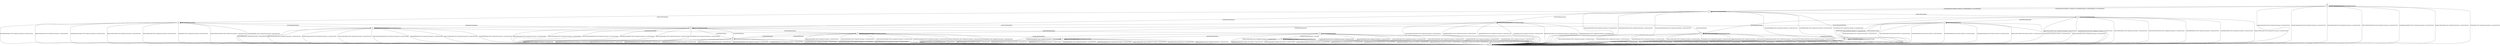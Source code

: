 digraph {
__start0 [label="" shape="none"];
__start0 -> s9;
s9
s0
s1
s2
s3
s4
s5
s6
s7
s8
s10
s11
s12
s13
s14
s15
s9 -> s15 [label="ApplicationData/Alert Fatal (Unexpected message) & ConnectionClosed"]
s9 -> s9 [label="ApplicationDataEmpty/Empty"]
s9 -> s15 [label="ChangeCipherSpec/Alert Fatal (Unexpected message) & ConnectionClosed"]
s9 -> s15 [label="ClientCertificate/Alert Fatal (Unexpected message) & ConnectionClosed"]
s9 -> s15 [label="ClientCertificateVerify/Alert Fatal (Unexpected message) & ConnectionClosed"]
s9 -> s11 [label="ClientHelloDHE/ServerHello & Certificate & ServerKeyExchange & CertificateRequest & ServerHelloDone"]
s9 -> s11 [label="ClientHelloRSA/ServerHello Certificate & CertificateRequest & ServerHelloDone"]
s9 -> s15 [label="ClientKeyExchange/Alert Fatal (Unexpected message) & ConnectionClosed"]
s9 -> s15 [label="EmptyCertificate/Alert Fatal (Unexpected message) & ConnectionClosed"]
s9 -> s15 [label="Finished/Alert Fatal (Unexpected message) & ConnectionClosed"]
s9 -> s9 [label="HeartbeatRequest/Empty"]
s0 -> s15 [label="ApplicationData/Alert Fatal (Unexpected message) & ConnectionClosed"]
s0 -> s15 [label="ApplicationDataEmpty/Alert Fatal (Unexpected message) & ConnectionClosed"]
s0 -> s15 [label="ChangeCipherSpec/Alert Fatal (Unexpected message) & ConnectionClosed"]
s0 -> s15 [label="ClientCertificate/Alert Fatal (Unexpected message) & ConnectionClosed"]
s0 -> s15 [label="ClientCertificateVerify/Alert Fatal (Unexpected message) & ConnectionClosed"]
s0 -> s15 [label="ClientHelloDHE/Alert Fatal (Unexpected message) & ConnectionClosed"]
s0 -> s15 [label="ClientHelloRSA/Alert Fatal (Unexpected message) & ConnectionClosed"]
s0 -> s15 [label="ClientKeyExchange/Alert Fatal (Unexpected message) & ConnectionClosed"]
s0 -> s15 [label="EmptyCertificate/Alert Fatal (Unexpected message) & ConnectionClosed"]
s0 -> s15 [label="Finished/Alert Fatal (Unexpected message) & ConnectionClosed"]
s0 -> s15 [label="HeartbeatRequest/Alert Fatal (Unexpected message) & ConnectionClosed"]
s1 -> s15 [label="ApplicationData/Alert Fatal (Unexpected message) & ConnectionClosed"]
s1 -> s1 [label="ApplicationDataEmpty/Empty"]
s1 -> s15 [label="ChangeCipherSpec/Alert Fatal (Unexpected message) & ConnectionClosed"]
s1 -> s15 [label="ClientCertificate/Alert Fatal (Record overflow) & ConnectionClosed"]
s1 -> s15 [label="ClientCertificateVerify/Alert Fatal (Internal error) & ConnectionClosed"]
s1 -> s15 [label="ClientHelloDHE/Alert Fatal (Record overflow) & ConnectionClosed"]
s1 -> s15 [label="ClientHelloRSA/Alert Fatal (Record overflow) & ConnectionClosed"]
s1 -> s15 [label="ClientKeyExchange/Alert Fatal (Record overflow) & ConnectionClosed"]
s1 -> s15 [label="EmptyCertificate/Alert Fatal (Record overflow) & ConnectionClosed"]
s1 -> s15 [label="Finished/Alert Fatal (Record overflow) & ConnectionClosed"]
s1 -> s1 [label="HeartbeatRequest/Empty"]
s2 -> s15 [label="ApplicationData/Alert Fatal (Unexpected message) & ConnectionClosed"]
s2 -> s2 [label="ApplicationDataEmpty/Empty"]
s2 -> s15 [label="ChangeCipherSpec/Alert Fatal (Unexpected message) & ConnectionClosed"]
s2 -> s15 [label="ClientCertificate/Alert Fatal (Record overflow) & ConnectionClosed"]
s2 -> s13 [label="ClientCertificateVerify/Empty"]
s2 -> s15 [label="ClientHelloDHE/Alert Fatal (Record overflow) & ConnectionClosed"]
s2 -> s15 [label="ClientHelloRSA/Alert Fatal (Record overflow) & ConnectionClosed"]
s2 -> s15 [label="ClientKeyExchange/Alert Fatal (Record overflow) & ConnectionClosed"]
s2 -> s15 [label="EmptyCertificate/Alert Fatal (Record overflow) & ConnectionClosed"]
s2 -> s15 [label="Finished/Alert Fatal (Record overflow) & ConnectionClosed"]
s2 -> s1 [label="HeartbeatRequest/Empty"]
s3 -> s15 [label="ApplicationData/Alert Fatal (Unexpected message) & ConnectionClosed"]
s3 -> s3 [label="ApplicationDataEmpty/Empty"]
s3 -> s15 [label="ChangeCipherSpec/Alert Fatal (Unexpected message) & ConnectionClosed"]
s3 -> s15 [label="ClientCertificate/Alert Fatal (Unexpected message) & ConnectionClosed"]
s3 -> s15 [label="ClientCertificateVerify/Alert Fatal (Unexpected message) & ConnectionClosed"]
s3 -> s15 [label="ClientHelloDHE/Alert Fatal (Unexpected message) & ConnectionClosed"]
s3 -> s15 [label="ClientHelloRSA/Alert Fatal (Unexpected message) & ConnectionClosed"]
s3 -> s15 [label="ClientKeyExchange/Alert Fatal (Unexpected message) & ConnectionClosed"]
s3 -> s15 [label="EmptyCertificate/Alert Fatal (Unexpected message) & ConnectionClosed"]
s3 -> s15 [label="Finished/Alert Fatal (Internal error) & ConnectionClosed"]
s3 -> s3 [label="HeartbeatRequest/Empty"]
s4 -> s15 [label="ApplicationData/Alert Fatal (Unexpected message) & ConnectionClosed"]
s4 -> s4 [label="ApplicationDataEmpty/Empty"]
s4 -> s15 [label="ChangeCipherSpec/Alert Fatal (Unexpected message) & ConnectionClosed"]
s4 -> s15 [label="ClientCertificate/Alert Fatal (Unexpected message) & ConnectionClosed"]
s4 -> s15 [label="ClientCertificateVerify/Alert Fatal (Unexpected message) & ConnectionClosed"]
s4 -> s15 [label="ClientHelloDHE/Alert Fatal (Unexpected message) & ConnectionClosed"]
s4 -> s15 [label="ClientHelloRSA/Alert Fatal (Unexpected message) & ConnectionClosed"]
s4 -> s15 [label="ClientKeyExchange/Alert Fatal (Unexpected message) & ConnectionClosed"]
s4 -> s15 [label="EmptyCertificate/Alert Fatal (Unexpected message) & ConnectionClosed"]
s4 -> s14 [label="Finished/ChangeCipherSpec & Finished"]
s4 -> s3 [label="HeartbeatRequest/Empty"]
s5 -> s15 [label="ApplicationData/Alert Fatal (Unexpected message) & ConnectionClosed"]
s5 -> s5 [label="ApplicationDataEmpty/Empty"]
s5 -> s15 [label="ChangeCipherSpec/Alert Fatal (Unexpected message) & ConnectionClosed"]
s5 -> s15 [label="ClientCertificate/Alert Fatal (Unexpected message) & ConnectionClosed"]
s5 -> s15 [label="ClientCertificateVerify/Alert Fatal (Unexpected message) & ConnectionClosed"]
s5 -> s15 [label="ClientHelloDHE/Alert Fatal (Unexpected message) & ConnectionClosed"]
s5 -> s15 [label="ClientHelloRSA/Alert Fatal (Unexpected message) & ConnectionClosed"]
s5 -> s1 [label="ClientKeyExchange/Empty"]
s5 -> s15 [label="EmptyCertificate/Alert Fatal (Unexpected message) & ConnectionClosed"]
s5 -> s15 [label="Finished/Alert Fatal (Unexpected message) & ConnectionClosed"]
s5 -> s5 [label="HeartbeatRequest/Empty"]
s6 -> s15 [label="ApplicationData/Alert Fatal (Unexpected message) & ConnectionClosed"]
s6 -> s6 [label="ApplicationDataEmpty/Empty"]
s6 -> s15 [label="ChangeCipherSpec/Alert Fatal (Unexpected message) & ConnectionClosed"]
s6 -> s15 [label="ClientCertificate/Alert Fatal (Unexpected message) & ConnectionClosed"]
s6 -> s15 [label="ClientCertificateVerify/Alert Fatal (Unexpected message) & ConnectionClosed"]
s6 -> s15 [label="ClientHelloDHE/Alert Fatal (Unexpected message) & ConnectionClosed"]
s6 -> s15 [label="ClientHelloRSA/Alert Fatal (Unexpected message) & ConnectionClosed"]
s6 -> s2 [label="ClientKeyExchange/Empty"]
s6 -> s15 [label="EmptyCertificate/Alert Fatal (Unexpected message) & ConnectionClosed"]
s6 -> s15 [label="Finished/Alert Fatal (Unexpected message) & ConnectionClosed"]
s6 -> s5 [label="HeartbeatRequest/Empty"]
s7 -> s15 [label="ApplicationData/Alert Fatal (Unexpected message) & ConnectionClosed"]
s7 -> s7 [label="ApplicationDataEmpty/Empty"]
s7 -> s15 [label="ChangeCipherSpec/Alert Fatal (Unexpected message) & ConnectionClosed"]
s7 -> s15 [label="ClientCertificate/Alert Fatal (Unexpected message) & ConnectionClosed"]
s7 -> s15 [label="ClientCertificateVerify/Alert Fatal (Unexpected message) & ConnectionClosed"]
s7 -> s15 [label="ClientHelloDHE/Alert Fatal (Unexpected message) & ConnectionClosed"]
s7 -> s15 [label="ClientHelloRSA/Alert Fatal (Unexpected message) & ConnectionClosed"]
s7 -> s12 [label="ClientKeyExchange/Empty"]
s7 -> s15 [label="EmptyCertificate/Alert Fatal (Unexpected message) & ConnectionClosed"]
s7 -> s15 [label="Finished/Alert Fatal (Unexpected message) & ConnectionClosed"]
s7 -> s7 [label="HeartbeatRequest/Empty"]
s8 -> s15 [label="ApplicationData/Alert Fatal (Unexpected message) & ConnectionClosed"]
s8 -> s8 [label="ApplicationDataEmpty/Empty"]
s8 -> s15 [label="ChangeCipherSpec/Alert Fatal (Unexpected message) & ConnectionClosed"]
s8 -> s15 [label="ClientCertificate/Alert Fatal (Unexpected message) & ConnectionClosed"]
s8 -> s15 [label="ClientCertificateVerify/Alert Fatal (Unexpected message) & ConnectionClosed"]
s8 -> s15 [label="ClientHelloDHE/Alert Fatal (Unexpected message) & ConnectionClosed"]
s8 -> s15 [label="ClientHelloRSA/Alert Fatal (Unexpected message) & ConnectionClosed"]
s8 -> s13 [label="ClientKeyExchange/Empty"]
s8 -> s15 [label="EmptyCertificate/Alert Fatal (Unexpected message) & ConnectionClosed"]
s8 -> s15 [label="Finished/Alert Fatal (Unexpected message) & ConnectionClosed"]
s8 -> s7 [label="HeartbeatRequest/Empty"]
s10 -> s15 [label="ApplicationData/Alert Fatal (Unexpected message) & ConnectionClosed"]
s10 -> s10 [label="ApplicationDataEmpty/Empty"]
s10 -> s15 [label="ChangeCipherSpec/Alert Fatal (Unexpected message) & ConnectionClosed"]
s10 -> s5 [label="ClientCertificate/Empty"]
s10 -> s15 [label="ClientCertificateVerify/Alert Fatal (Unexpected message) & ConnectionClosed"]
s10 -> s15 [label="ClientHelloDHE/Alert Fatal (Unexpected message) & ConnectionClosed"]
s10 -> s15 [label="ClientHelloRSA/Alert Fatal (Unexpected message) & ConnectionClosed"]
s10 -> s12 [label="ClientKeyExchange/Empty"]
s10 -> s7 [label="EmptyCertificate/Empty"]
s10 -> s15 [label="Finished/Alert Fatal (Unexpected message) & ConnectionClosed"]
s10 -> s10 [label="HeartbeatRequest/Empty"]
s11 -> s15 [label="ApplicationData/Alert Fatal (Unexpected message) & ConnectionClosed"]
s11 -> s11 [label="ApplicationDataEmpty/Empty"]
s11 -> s15 [label="ChangeCipherSpec/Alert Fatal (Unexpected message) & ConnectionClosed"]
s11 -> s6 [label="ClientCertificate/Empty"]
s11 -> s15 [label="ClientCertificateVerify/Alert Fatal (Unexpected message) & ConnectionClosed"]
s11 -> s15 [label="ClientHelloDHE/Alert Fatal (Unexpected message) & ConnectionClosed"]
s11 -> s15 [label="ClientHelloRSA/Alert Fatal (Unexpected message) & ConnectionClosed"]
s11 -> s13 [label="ClientKeyExchange/Empty"]
s11 -> s8 [label="EmptyCertificate/Empty"]
s11 -> s15 [label="Finished/Alert Fatal (Unexpected message) & ConnectionClosed"]
s11 -> s10 [label="HeartbeatRequest/Empty"]
s12 -> s15 [label="ApplicationData/Alert Fatal (Unexpected message) & ConnectionClosed"]
s12 -> s12 [label="ApplicationDataEmpty/Empty"]
s12 -> s3 [label="ChangeCipherSpec/Empty"]
s12 -> s15 [label="ClientCertificate/Alert Fatal (Unexpected message) & ConnectionClosed"]
s12 -> s15 [label="ClientCertificateVerify/Alert Fatal (Unexpected message) & ConnectionClosed"]
s12 -> s0 [label="ClientHelloDHE/Empty"]
s12 -> s0 [label="ClientHelloRSA/Empty"]
s12 -> s15 [label="ClientKeyExchange/Alert Fatal (Unexpected message) & ConnectionClosed"]
s12 -> s15 [label="EmptyCertificate/Alert Fatal (Unexpected message) & ConnectionClosed"]
s12 -> s15 [label="Finished/Alert Fatal (Unexpected message) & ConnectionClosed"]
s12 -> s12 [label="HeartbeatRequest/Empty"]
s13 -> s15 [label="ApplicationData/Alert Fatal (Unexpected message) & ConnectionClosed"]
s13 -> s13 [label="ApplicationDataEmpty/Empty"]
s13 -> s4 [label="ChangeCipherSpec/Empty"]
s13 -> s15 [label="ClientCertificate/Alert Fatal (Unexpected message) & ConnectionClosed"]
s13 -> s15 [label="ClientCertificateVerify/Alert Fatal (Unexpected message) & ConnectionClosed"]
s13 -> s0 [label="ClientHelloDHE/Empty"]
s13 -> s0 [label="ClientHelloRSA/Empty"]
s13 -> s15 [label="ClientKeyExchange/Alert Fatal (Unexpected message) & ConnectionClosed"]
s13 -> s15 [label="EmptyCertificate/Alert Fatal (Unexpected message) & ConnectionClosed"]
s13 -> s15 [label="Finished/Alert Fatal (Unexpected message) & ConnectionClosed"]
s13 -> s12 [label="HeartbeatRequest/Empty"]
s14 -> s15 [label="ApplicationData/ApplicationData & Alert Warning (Close notify) & ConnectionClosed"]
s14 -> s14 [label="ApplicationDataEmpty/Empty"]
s14 -> s15 [label="ChangeCipherSpec/Alert Warning (Close notify) & ConnectionClosed"]
s14 -> s15 [label="ClientCertificate/Alert Warning (Close notify) & ConnectionClosed"]
s14 -> s15 [label="ClientCertificateVerify/Alert Warning (Close notify) & ConnectionClosed"]
s14 -> s15 [label="ClientHelloDHE/Alert Fatal (Handshake failure) & ConnectionClosed"]
s14 -> s15 [label="ClientHelloRSA/Alert Fatal (Handshake failure) & ConnectionClosed"]
s14 -> s15 [label="ClientKeyExchange/Alert Warning (Close notify) & ConnectionClosed"]
s14 -> s15 [label="EmptyCertificate/Alert Warning (Close notify) & ConnectionClosed"]
s14 -> s15 [label="Finished/Alert Warning (Close notify) & ConnectionClosed"]
s14 -> s14 [label="HeartbeatRequest/HeartbeatResponse"]
s15 -> s15 [label="ApplicationData/ConnectionClosed"]
s15 -> s15 [label="ApplicationDataEmpty/ConnectionClosed"]
s15 -> s15 [label="ChangeCipherSpec/ConnectionClosed"]
s15 -> s15 [label="ClientCertificate/ConnectionClosed"]
s15 -> s15 [label="ClientCertificateVerify/ConnectionClosed"]
s15 -> s15 [label="ClientHelloDHE/ConnectionClosed"]
s15 -> s15 [label="ClientHelloRSA/ConnectionClosed"]
s15 -> s15 [label="ClientKeyExchange/ConnectionClosed"]
s15 -> s15 [label="EmptyCertificate/ConnectionClosed"]
s15 -> s15 [label="Finished/ConnectionClosed"]
s15 -> s15 [label="HeartbeatRequest/ConnectionClosed"]
}
